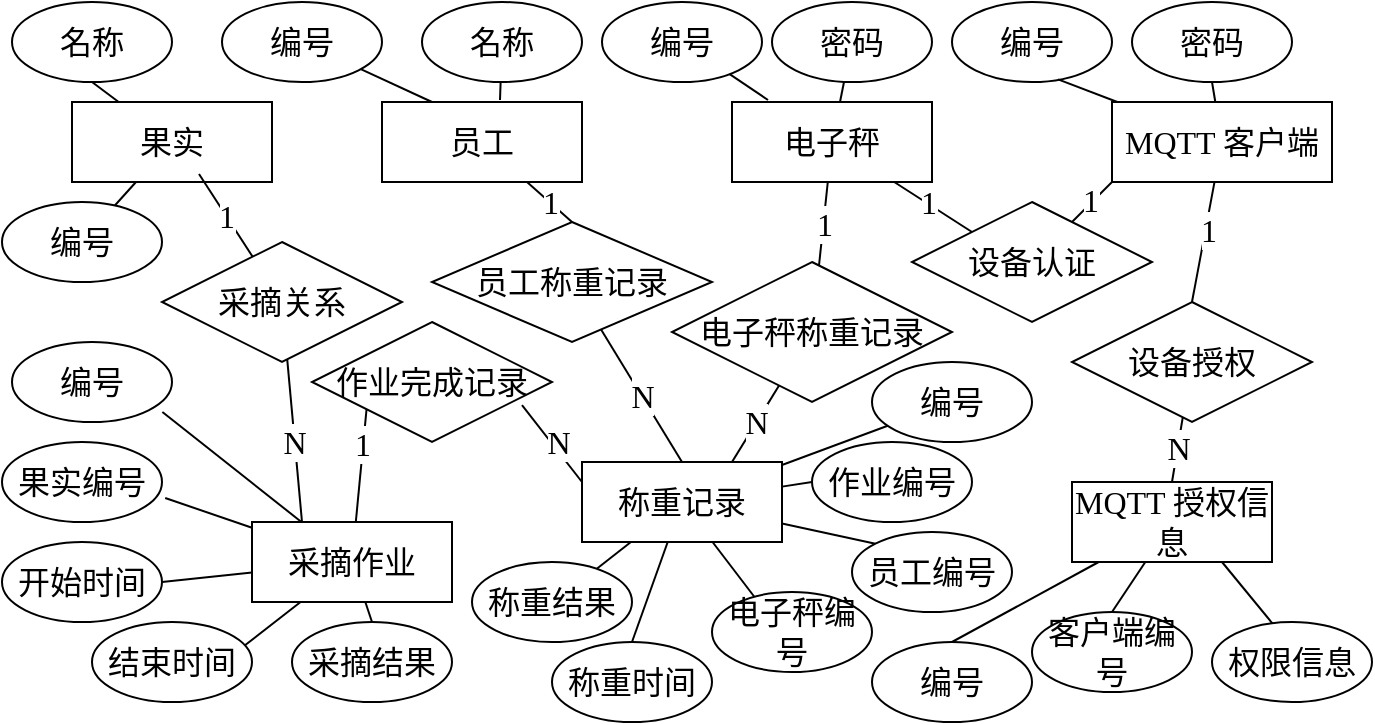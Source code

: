 <mxfile>
    <diagram id="hqitrBEsFxFD-rjdB9nJ" name="Page-1">
        <mxGraphModel dx="906" dy="565" grid="1" gridSize="10" guides="1" tooltips="1" connect="1" arrows="1" fold="1" page="1" pageScale="1" pageWidth="850" pageHeight="1100" math="0" shadow="0">
            <root>
                <mxCell id="0"/>
                <mxCell id="1" parent="0"/>
                <mxCell id="13" style="edgeStyle=none;html=1;strokeColor=default;endArrow=none;endFill=0;fontSize=16;fontFamily=Songti SC;" parent="1" source="4" target="11" edge="1">
                    <mxGeometry relative="1" as="geometry"/>
                </mxCell>
                <mxCell id="14" style="edgeStyle=none;html=1;entryX=0.5;entryY=1;entryDx=0;entryDy=0;strokeColor=default;endArrow=none;endFill=0;fontSize=16;fontFamily=Songti SC;" parent="1" source="4" target="12" edge="1">
                    <mxGeometry relative="1" as="geometry">
                        <Array as="points"/>
                    </mxGeometry>
                </mxCell>
                <mxCell id="4" value="果实" style="whiteSpace=wrap;html=1;align=center;fontSize=16;fontFamily=Songti SC;" parent="1" vertex="1">
                    <mxGeometry x="160" y="190" width="100" height="40" as="geometry"/>
                </mxCell>
                <mxCell id="72" style="edgeStyle=none;html=1;entryX=0;entryY=0;entryDx=0;entryDy=0;strokeColor=default;endArrow=none;endFill=0;fontSize=16;fontFamily=Songti SC;" parent="1" source="5" target="39" edge="1">
                    <mxGeometry relative="1" as="geometry"/>
                </mxCell>
                <mxCell id="74" value="1" style="edgeLabel;html=1;align=center;verticalAlign=middle;resizable=0;points=[];fontSize=16;fontFamily=Songti SC;" parent="72" vertex="1" connectable="0">
                    <mxGeometry x="-0.087" y="1" relative="1" as="geometry">
                        <mxPoint as="offset"/>
                    </mxGeometry>
                </mxCell>
                <mxCell id="97" style="edgeStyle=none;html=1;entryX=0.94;entryY=0.875;entryDx=0;entryDy=0;entryPerimeter=0;endArrow=none;endFill=0;fontSize=16;fontFamily=Songti SC;" parent="1" source="5" target="88" edge="1">
                    <mxGeometry relative="1" as="geometry"/>
                </mxCell>
                <mxCell id="98" style="edgeStyle=none;html=1;entryX=1.02;entryY=0.7;entryDx=0;entryDy=0;entryPerimeter=0;endArrow=none;endFill=0;fontSize=16;fontFamily=Songti SC;" parent="1" source="5" target="93" edge="1">
                    <mxGeometry relative="1" as="geometry"/>
                </mxCell>
                <mxCell id="99" style="edgeStyle=none;html=1;entryX=1;entryY=0.5;entryDx=0;entryDy=0;endArrow=none;endFill=0;fontSize=16;fontFamily=Songti SC;" parent="1" source="5" target="94" edge="1">
                    <mxGeometry relative="1" as="geometry"/>
                </mxCell>
                <mxCell id="100" style="edgeStyle=none;html=1;entryX=0.95;entryY=0.3;entryDx=0;entryDy=0;entryPerimeter=0;endArrow=none;endFill=0;fontSize=16;fontFamily=Songti SC;" parent="1" source="5" target="95" edge="1">
                    <mxGeometry relative="1" as="geometry"/>
                </mxCell>
                <mxCell id="101" style="edgeStyle=none;html=1;entryX=0.5;entryY=0;entryDx=0;entryDy=0;endArrow=none;endFill=0;fontSize=16;fontFamily=Songti SC;" parent="1" source="5" target="96" edge="1">
                    <mxGeometry relative="1" as="geometry"/>
                </mxCell>
                <mxCell id="5" value="采摘作业" style="whiteSpace=wrap;html=1;align=center;fontSize=16;fontFamily=Songti SC;" parent="1" vertex="1">
                    <mxGeometry x="250" y="400" width="100" height="40" as="geometry"/>
                </mxCell>
                <mxCell id="60" value="1" style="edgeStyle=none;html=1;entryX=0.635;entryY=0.9;entryDx=0;entryDy=0;entryPerimeter=0;strokeColor=default;endArrow=none;endFill=0;fontSize=16;fontFamily=Songti SC;" parent="1" source="6" target="4" edge="1">
                    <mxGeometry relative="1" as="geometry"/>
                </mxCell>
                <mxCell id="61" value="N" style="edgeStyle=none;html=1;entryX=0.25;entryY=0;entryDx=0;entryDy=0;strokeColor=default;endArrow=none;endFill=0;fontSize=16;fontFamily=Songti SC;" parent="1" source="6" target="5" edge="1">
                    <mxGeometry relative="1" as="geometry"/>
                </mxCell>
                <mxCell id="6" value="采摘关系" style="shape=rhombus;perimeter=rhombusPerimeter;whiteSpace=wrap;html=1;align=center;fontSize=16;fontFamily=Songti SC;" parent="1" vertex="1">
                    <mxGeometry x="205" y="260" width="120" height="60" as="geometry"/>
                </mxCell>
                <mxCell id="15" style="edgeStyle=none;html=1;strokeColor=none;endArrow=none;endFill=0;fontSize=16;fontFamily=Songti SC;" parent="1" edge="1">
                    <mxGeometry relative="1" as="geometry">
                        <mxPoint x="250" y="370" as="targetPoint"/>
                        <mxPoint x="190" y="362" as="sourcePoint"/>
                    </mxGeometry>
                </mxCell>
                <mxCell id="11" value="编号" style="ellipse;whiteSpace=wrap;html=1;align=center;fontSize=16;fontFamily=Songti SC;" parent="1" vertex="1">
                    <mxGeometry x="125" y="240" width="80" height="40" as="geometry"/>
                </mxCell>
                <mxCell id="12" value="名称" style="ellipse;whiteSpace=wrap;html=1;align=center;fontSize=16;fontFamily=Songti SC;" parent="1" vertex="1">
                    <mxGeometry x="130" y="140" width="80" height="40" as="geometry"/>
                </mxCell>
                <mxCell id="68" value="1" style="edgeStyle=none;html=1;strokeColor=default;endArrow=none;endFill=0;fontSize=16;fontFamily=Songti SC;" parent="1" source="19" target="22" edge="1">
                    <mxGeometry relative="1" as="geometry"/>
                </mxCell>
                <mxCell id="118" style="edgeStyle=none;html=1;entryX=0;entryY=0;entryDx=0;entryDy=0;endArrow=none;endFill=0;fontSize=16;fontFamily=Songti SC;" parent="1" source="19" target="117" edge="1">
                    <mxGeometry relative="1" as="geometry"/>
                </mxCell>
                <mxCell id="119" value="1" style="edgeLabel;html=1;align=center;verticalAlign=middle;resizable=0;points=[];fontSize=16;fontFamily=Songti SC;" parent="118" vertex="1" connectable="0">
                    <mxGeometry x="-0.183" y="1" relative="1" as="geometry">
                        <mxPoint as="offset"/>
                    </mxGeometry>
                </mxCell>
                <mxCell id="19" value="电子秤" style="whiteSpace=wrap;html=1;align=center;fontSize=16;fontFamily=Songti SC;" parent="1" vertex="1">
                    <mxGeometry x="490" y="190" width="100" height="40" as="geometry"/>
                </mxCell>
                <mxCell id="66" value="1" style="edgeStyle=none;html=1;entryX=0.5;entryY=0;entryDx=0;entryDy=0;strokeColor=default;endArrow=none;endFill=0;fontSize=16;fontFamily=Songti SC;" parent="1" source="20" target="23" edge="1">
                    <mxGeometry relative="1" as="geometry"/>
                </mxCell>
                <mxCell id="20" value="员工" style="whiteSpace=wrap;html=1;align=center;fontSize=16;fontFamily=Songti SC;" parent="1" vertex="1">
                    <mxGeometry x="315" y="190" width="100" height="40" as="geometry"/>
                </mxCell>
                <mxCell id="105" style="edgeStyle=none;html=1;endArrow=none;endFill=0;fontSize=16;fontFamily=Songti SC;" parent="1" source="21" target="92" edge="1">
                    <mxGeometry relative="1" as="geometry"/>
                </mxCell>
                <mxCell id="106" style="edgeStyle=none;html=1;entryX=0;entryY=0.5;entryDx=0;entryDy=0;endArrow=none;endFill=0;fontSize=16;fontFamily=Songti SC;" parent="1" source="21" target="89" edge="1">
                    <mxGeometry relative="1" as="geometry"/>
                </mxCell>
                <mxCell id="107" style="edgeStyle=none;html=1;entryX=0;entryY=0;entryDx=0;entryDy=0;endArrow=none;endFill=0;fontSize=16;fontFamily=Songti SC;" parent="1" source="21" target="91" edge="1">
                    <mxGeometry relative="1" as="geometry"/>
                </mxCell>
                <mxCell id="108" style="edgeStyle=none;html=1;entryX=0.28;entryY=0.1;entryDx=0;entryDy=0;entryPerimeter=0;endArrow=none;endFill=0;fontSize=16;fontFamily=Songti SC;" parent="1" source="21" target="102" edge="1">
                    <mxGeometry relative="1" as="geometry"/>
                </mxCell>
                <mxCell id="109" style="edgeStyle=none;html=1;entryX=0.5;entryY=0;entryDx=0;entryDy=0;endArrow=none;endFill=0;fontSize=16;fontFamily=Songti SC;" parent="1" source="21" target="103" edge="1">
                    <mxGeometry relative="1" as="geometry"/>
                </mxCell>
                <mxCell id="110" style="edgeStyle=none;html=1;entryX=0.77;entryY=0.1;entryDx=0;entryDy=0;entryPerimeter=0;endArrow=none;endFill=0;fontSize=16;fontFamily=Songti SC;" parent="1" source="21" target="104" edge="1">
                    <mxGeometry relative="1" as="geometry"/>
                </mxCell>
                <mxCell id="21" value="称重记录" style="whiteSpace=wrap;html=1;align=center;fontSize=16;fontFamily=Songti SC;" parent="1" vertex="1">
                    <mxGeometry x="415" y="370" width="100" height="40" as="geometry"/>
                </mxCell>
                <mxCell id="69" style="edgeStyle=none;html=1;entryX=0.75;entryY=0;entryDx=0;entryDy=0;strokeColor=default;endArrow=none;endFill=0;fontSize=16;fontFamily=Songti SC;" parent="1" source="22" target="21" edge="1">
                    <mxGeometry relative="1" as="geometry"/>
                </mxCell>
                <mxCell id="71" value="N" style="edgeLabel;html=1;align=center;verticalAlign=middle;resizable=0;points=[];fontSize=16;fontFamily=Songti SC;" parent="69" vertex="1" connectable="0">
                    <mxGeometry x="-0.046" y="-1" relative="1" as="geometry">
                        <mxPoint as="offset"/>
                    </mxGeometry>
                </mxCell>
                <mxCell id="22" value="电子秤称重记录" style="shape=rhombus;perimeter=rhombusPerimeter;whiteSpace=wrap;html=1;align=center;fontSize=16;fontFamily=Songti SC;" parent="1" vertex="1">
                    <mxGeometry x="460" y="270" width="140" height="70" as="geometry"/>
                </mxCell>
                <mxCell id="67" value="N" style="edgeStyle=none;html=1;entryX=0.5;entryY=0;entryDx=0;entryDy=0;strokeColor=default;endArrow=none;endFill=0;fontSize=16;fontFamily=Songti SC;" parent="1" source="23" target="21" edge="1">
                    <mxGeometry relative="1" as="geometry"/>
                </mxCell>
                <mxCell id="23" value="员工称重记录" style="shape=rhombus;perimeter=rhombusPerimeter;whiteSpace=wrap;html=1;align=center;fontSize=16;fontFamily=Songti SC;" parent="1" vertex="1">
                    <mxGeometry x="340" y="250" width="140" height="60" as="geometry"/>
                </mxCell>
                <mxCell id="73" style="edgeStyle=none;html=1;entryX=0;entryY=0.25;entryDx=0;entryDy=0;strokeColor=default;endArrow=none;endFill=0;exitX=0.875;exitY=0.692;exitDx=0;exitDy=0;exitPerimeter=0;fontSize=16;fontFamily=Songti SC;" parent="1" source="39" target="21" edge="1">
                    <mxGeometry relative="1" as="geometry"/>
                </mxCell>
                <mxCell id="75" value="N" style="edgeLabel;html=1;align=center;verticalAlign=middle;resizable=0;points=[];fontSize=16;fontFamily=Songti SC;" parent="73" vertex="1" connectable="0">
                    <mxGeometry x="0.049" y="3" relative="1" as="geometry">
                        <mxPoint as="offset"/>
                    </mxGeometry>
                </mxCell>
                <mxCell id="39" value="作业完成记录" style="shape=rhombus;perimeter=rhombusPerimeter;whiteSpace=wrap;html=1;align=center;fontSize=16;fontFamily=Songti SC;" parent="1" vertex="1">
                    <mxGeometry x="280" y="300" width="120" height="60" as="geometry"/>
                </mxCell>
                <mxCell id="78" style="edgeStyle=none;html=1;entryX=0.25;entryY=0;entryDx=0;entryDy=0;endArrow=none;endFill=0;fontSize=16;fontFamily=Songti SC;" parent="1" source="76" target="20" edge="1">
                    <mxGeometry relative="1" as="geometry"/>
                </mxCell>
                <mxCell id="76" value="编号" style="ellipse;whiteSpace=wrap;html=1;align=center;fontSize=16;fontFamily=Songti SC;" parent="1" vertex="1">
                    <mxGeometry x="235" y="140" width="80" height="40" as="geometry"/>
                </mxCell>
                <mxCell id="79" style="edgeStyle=none;html=1;entryX=0.59;entryY=-0.025;entryDx=0;entryDy=0;entryPerimeter=0;endArrow=none;endFill=0;fontSize=16;fontFamily=Songti SC;" parent="1" source="77" target="20" edge="1">
                    <mxGeometry relative="1" as="geometry"/>
                </mxCell>
                <mxCell id="77" value="名称" style="ellipse;whiteSpace=wrap;html=1;align=center;fontSize=16;fontFamily=Songti SC;" parent="1" vertex="1">
                    <mxGeometry x="335" y="140" width="80" height="40" as="geometry"/>
                </mxCell>
                <mxCell id="86" style="edgeStyle=none;html=1;entryX=0.18;entryY=-0.025;entryDx=0;entryDy=0;entryPerimeter=0;endArrow=none;endFill=0;fontSize=16;fontFamily=Songti SC;" parent="1" source="84" target="19" edge="1">
                    <mxGeometry relative="1" as="geometry"/>
                </mxCell>
                <mxCell id="84" value="编号" style="ellipse;whiteSpace=wrap;html=1;align=center;fontSize=16;fontFamily=Songti SC;" parent="1" vertex="1">
                    <mxGeometry x="425" y="140" width="80" height="40" as="geometry"/>
                </mxCell>
                <mxCell id="87" style="edgeStyle=none;html=1;endArrow=none;endFill=0;fontSize=16;fontFamily=Songti SC;" parent="1" source="85" target="19" edge="1">
                    <mxGeometry relative="1" as="geometry"/>
                </mxCell>
                <mxCell id="85" value="密码" style="ellipse;whiteSpace=wrap;html=1;align=center;fontSize=16;fontFamily=Songti SC;" parent="1" vertex="1">
                    <mxGeometry x="510" y="140" width="80" height="40" as="geometry"/>
                </mxCell>
                <mxCell id="88" value="编号" style="ellipse;whiteSpace=wrap;html=1;align=center;fontSize=16;fontFamily=Songti SC;" parent="1" vertex="1">
                    <mxGeometry x="130" y="310" width="80" height="40" as="geometry"/>
                </mxCell>
                <mxCell id="89" value="作业编号" style="ellipse;whiteSpace=wrap;html=1;align=center;fontSize=16;fontFamily=Songti SC;" parent="1" vertex="1">
                    <mxGeometry x="530" y="360" width="80" height="40" as="geometry"/>
                </mxCell>
                <mxCell id="91" value="员工编号" style="ellipse;whiteSpace=wrap;html=1;align=center;fontSize=16;fontFamily=Songti SC;" parent="1" vertex="1">
                    <mxGeometry x="550" y="405" width="80" height="40" as="geometry"/>
                </mxCell>
                <mxCell id="92" value="编号" style="ellipse;whiteSpace=wrap;html=1;align=center;fontSize=16;fontFamily=Songti SC;" parent="1" vertex="1">
                    <mxGeometry x="560" y="320" width="80" height="40" as="geometry"/>
                </mxCell>
                <mxCell id="93" value="果实编号" style="ellipse;whiteSpace=wrap;html=1;align=center;fontSize=16;fontFamily=Songti SC;" parent="1" vertex="1">
                    <mxGeometry x="125" y="360" width="80" height="40" as="geometry"/>
                </mxCell>
                <mxCell id="94" value="开始时间" style="ellipse;whiteSpace=wrap;html=1;align=center;fontSize=16;fontFamily=Songti SC;" parent="1" vertex="1">
                    <mxGeometry x="125" y="410" width="80" height="40" as="geometry"/>
                </mxCell>
                <mxCell id="95" value="结束时间" style="ellipse;whiteSpace=wrap;html=1;align=center;fontSize=16;fontFamily=Songti SC;" parent="1" vertex="1">
                    <mxGeometry x="170" y="450" width="80" height="40" as="geometry"/>
                </mxCell>
                <mxCell id="96" value="采摘结果" style="ellipse;whiteSpace=wrap;html=1;align=center;fontSize=16;fontFamily=Songti SC;" parent="1" vertex="1">
                    <mxGeometry x="270" y="450" width="80" height="40" as="geometry"/>
                </mxCell>
                <mxCell id="102" value="电子秤编号" style="ellipse;whiteSpace=wrap;html=1;align=center;fontSize=16;fontFamily=Songti SC;" parent="1" vertex="1">
                    <mxGeometry x="480" y="435" width="80" height="40" as="geometry"/>
                </mxCell>
                <mxCell id="103" value="称重时间" style="ellipse;whiteSpace=wrap;html=1;align=center;fontSize=16;fontFamily=Songti SC;" parent="1" vertex="1">
                    <mxGeometry x="400" y="460" width="80" height="40" as="geometry"/>
                </mxCell>
                <mxCell id="104" value="称重结果" style="ellipse;whiteSpace=wrap;html=1;align=center;fontSize=16;fontFamily=Songti SC;" parent="1" vertex="1">
                    <mxGeometry x="360" y="420" width="80" height="40" as="geometry"/>
                </mxCell>
                <mxCell id="125" style="edgeStyle=none;html=1;entryX=0.5;entryY=1;entryDx=0;entryDy=0;endArrow=none;endFill=0;fontSize=16;fontFamily=Songti SC;" parent="1" source="115" target="122" edge="1">
                    <mxGeometry relative="1" as="geometry"/>
                </mxCell>
                <mxCell id="127" style="edgeStyle=none;html=1;entryX=0.5;entryY=0;entryDx=0;entryDy=0;endArrow=none;endFill=0;fontSize=16;fontFamily=Songti SC;" parent="1" source="115" target="126" edge="1">
                    <mxGeometry relative="1" as="geometry"/>
                </mxCell>
                <mxCell id="129" value="1" style="edgeLabel;html=1;align=center;verticalAlign=middle;resizable=0;points=[];fontSize=16;fontFamily=Songti SC;" parent="127" vertex="1" connectable="0">
                    <mxGeometry x="-0.231" y="1" relative="1" as="geometry">
                        <mxPoint as="offset"/>
                    </mxGeometry>
                </mxCell>
                <mxCell id="115" value="MQTT 客户端" style="whiteSpace=wrap;html=1;align=center;fontSize=16;fontFamily=Songti SC;" parent="1" vertex="1">
                    <mxGeometry x="680" y="190" width="110" height="40" as="geometry"/>
                </mxCell>
                <mxCell id="137" style="edgeStyle=none;html=1;entryX=0.5;entryY=0;entryDx=0;entryDy=0;endArrow=none;endFill=0;fontSize=16;fontFamily=Songti SC;" parent="1" source="116" target="135" edge="1">
                    <mxGeometry relative="1" as="geometry"/>
                </mxCell>
                <mxCell id="139" style="edgeStyle=none;html=1;entryX=0.5;entryY=0;entryDx=0;entryDy=0;endArrow=none;endFill=0;fontSize=16;fontFamily=Songti SC;" parent="1" source="116" target="136" edge="1">
                    <mxGeometry relative="1" as="geometry"/>
                </mxCell>
                <mxCell id="116" value="MQTT 授权信息" style="whiteSpace=wrap;html=1;align=center;fontSize=16;fontFamily=Songti SC;" parent="1" vertex="1">
                    <mxGeometry x="660" y="380" width="100" height="40" as="geometry"/>
                </mxCell>
                <mxCell id="120" style="edgeStyle=none;html=1;entryX=0;entryY=1;entryDx=0;entryDy=0;endArrow=none;endFill=0;fontSize=16;fontFamily=Songti SC;" parent="1" source="117" target="115" edge="1">
                    <mxGeometry relative="1" as="geometry"/>
                </mxCell>
                <mxCell id="121" value="1" style="edgeLabel;html=1;align=center;verticalAlign=middle;resizable=0;points=[];fontSize=16;fontFamily=Songti SC;" parent="120" vertex="1" connectable="0">
                    <mxGeometry x="-0.015" y="2" relative="1" as="geometry">
                        <mxPoint as="offset"/>
                    </mxGeometry>
                </mxCell>
                <mxCell id="117" value="设备认证" style="shape=rhombus;perimeter=rhombusPerimeter;whiteSpace=wrap;html=1;align=center;fontSize=16;fontFamily=Songti SC;" parent="1" vertex="1">
                    <mxGeometry x="580" y="240" width="120" height="60" as="geometry"/>
                </mxCell>
                <mxCell id="122" value="密码" style="ellipse;whiteSpace=wrap;html=1;align=center;fontSize=16;fontFamily=Songti SC;" parent="1" vertex="1">
                    <mxGeometry x="690" y="140" width="80" height="40" as="geometry"/>
                </mxCell>
                <mxCell id="123" value="编号" style="ellipse;whiteSpace=wrap;html=1;align=center;fontSize=16;fontFamily=Songti SC;" parent="1" vertex="1">
                    <mxGeometry x="600" y="140" width="80" height="40" as="geometry"/>
                </mxCell>
                <mxCell id="124" style="edgeStyle=none;html=1;entryX=0.663;entryY=0.967;entryDx=0;entryDy=0;endArrow=none;endFill=0;entryPerimeter=0;fontSize=16;fontFamily=Songti SC;" parent="1" source="115" target="123" edge="1">
                    <mxGeometry relative="1" as="geometry"/>
                </mxCell>
                <mxCell id="128" style="edgeStyle=none;html=1;entryX=0.5;entryY=0;entryDx=0;entryDy=0;endArrow=none;endFill=0;fontSize=16;fontFamily=Songti SC;" parent="1" source="126" target="116" edge="1">
                    <mxGeometry relative="1" as="geometry"/>
                </mxCell>
                <mxCell id="130" value="N" style="edgeLabel;html=1;align=center;verticalAlign=middle;resizable=0;points=[];fontSize=16;fontFamily=Songti SC;" parent="128" vertex="1" connectable="0">
                    <mxGeometry x="-0.067" relative="1" as="geometry">
                        <mxPoint as="offset"/>
                    </mxGeometry>
                </mxCell>
                <mxCell id="126" value="设备授权" style="shape=rhombus;perimeter=rhombusPerimeter;whiteSpace=wrap;html=1;align=center;fontSize=16;fontFamily=Songti SC;" parent="1" vertex="1">
                    <mxGeometry x="660" y="290" width="120" height="60" as="geometry"/>
                </mxCell>
                <mxCell id="135" value="编号" style="ellipse;whiteSpace=wrap;html=1;align=center;fontSize=16;fontFamily=Songti SC;" parent="1" vertex="1">
                    <mxGeometry x="560" y="460" width="80" height="40" as="geometry"/>
                </mxCell>
                <mxCell id="136" value="客户端编号" style="ellipse;whiteSpace=wrap;html=1;align=center;fontSize=16;fontFamily=Songti SC;" parent="1" vertex="1">
                    <mxGeometry x="640" y="445" width="80" height="40" as="geometry"/>
                </mxCell>
                <mxCell id="144" style="edgeStyle=none;html=1;entryX=0.425;entryY=0.133;entryDx=0;entryDy=0;endArrow=none;endFill=0;exitX=0.75;exitY=1;exitDx=0;exitDy=0;entryPerimeter=0;fontSize=16;fontFamily=Songti SC;" parent="1" source="116" target="145" edge="1">
                    <mxGeometry relative="1" as="geometry">
                        <mxPoint x="814" y="510" as="sourcePoint"/>
                    </mxGeometry>
                </mxCell>
                <mxCell id="145" value="权限信息" style="ellipse;whiteSpace=wrap;html=1;align=center;fontSize=16;fontFamily=Songti SC;" parent="1" vertex="1">
                    <mxGeometry x="730" y="450" width="80" height="40" as="geometry"/>
                </mxCell>
            </root>
        </mxGraphModel>
    </diagram>
</mxfile>